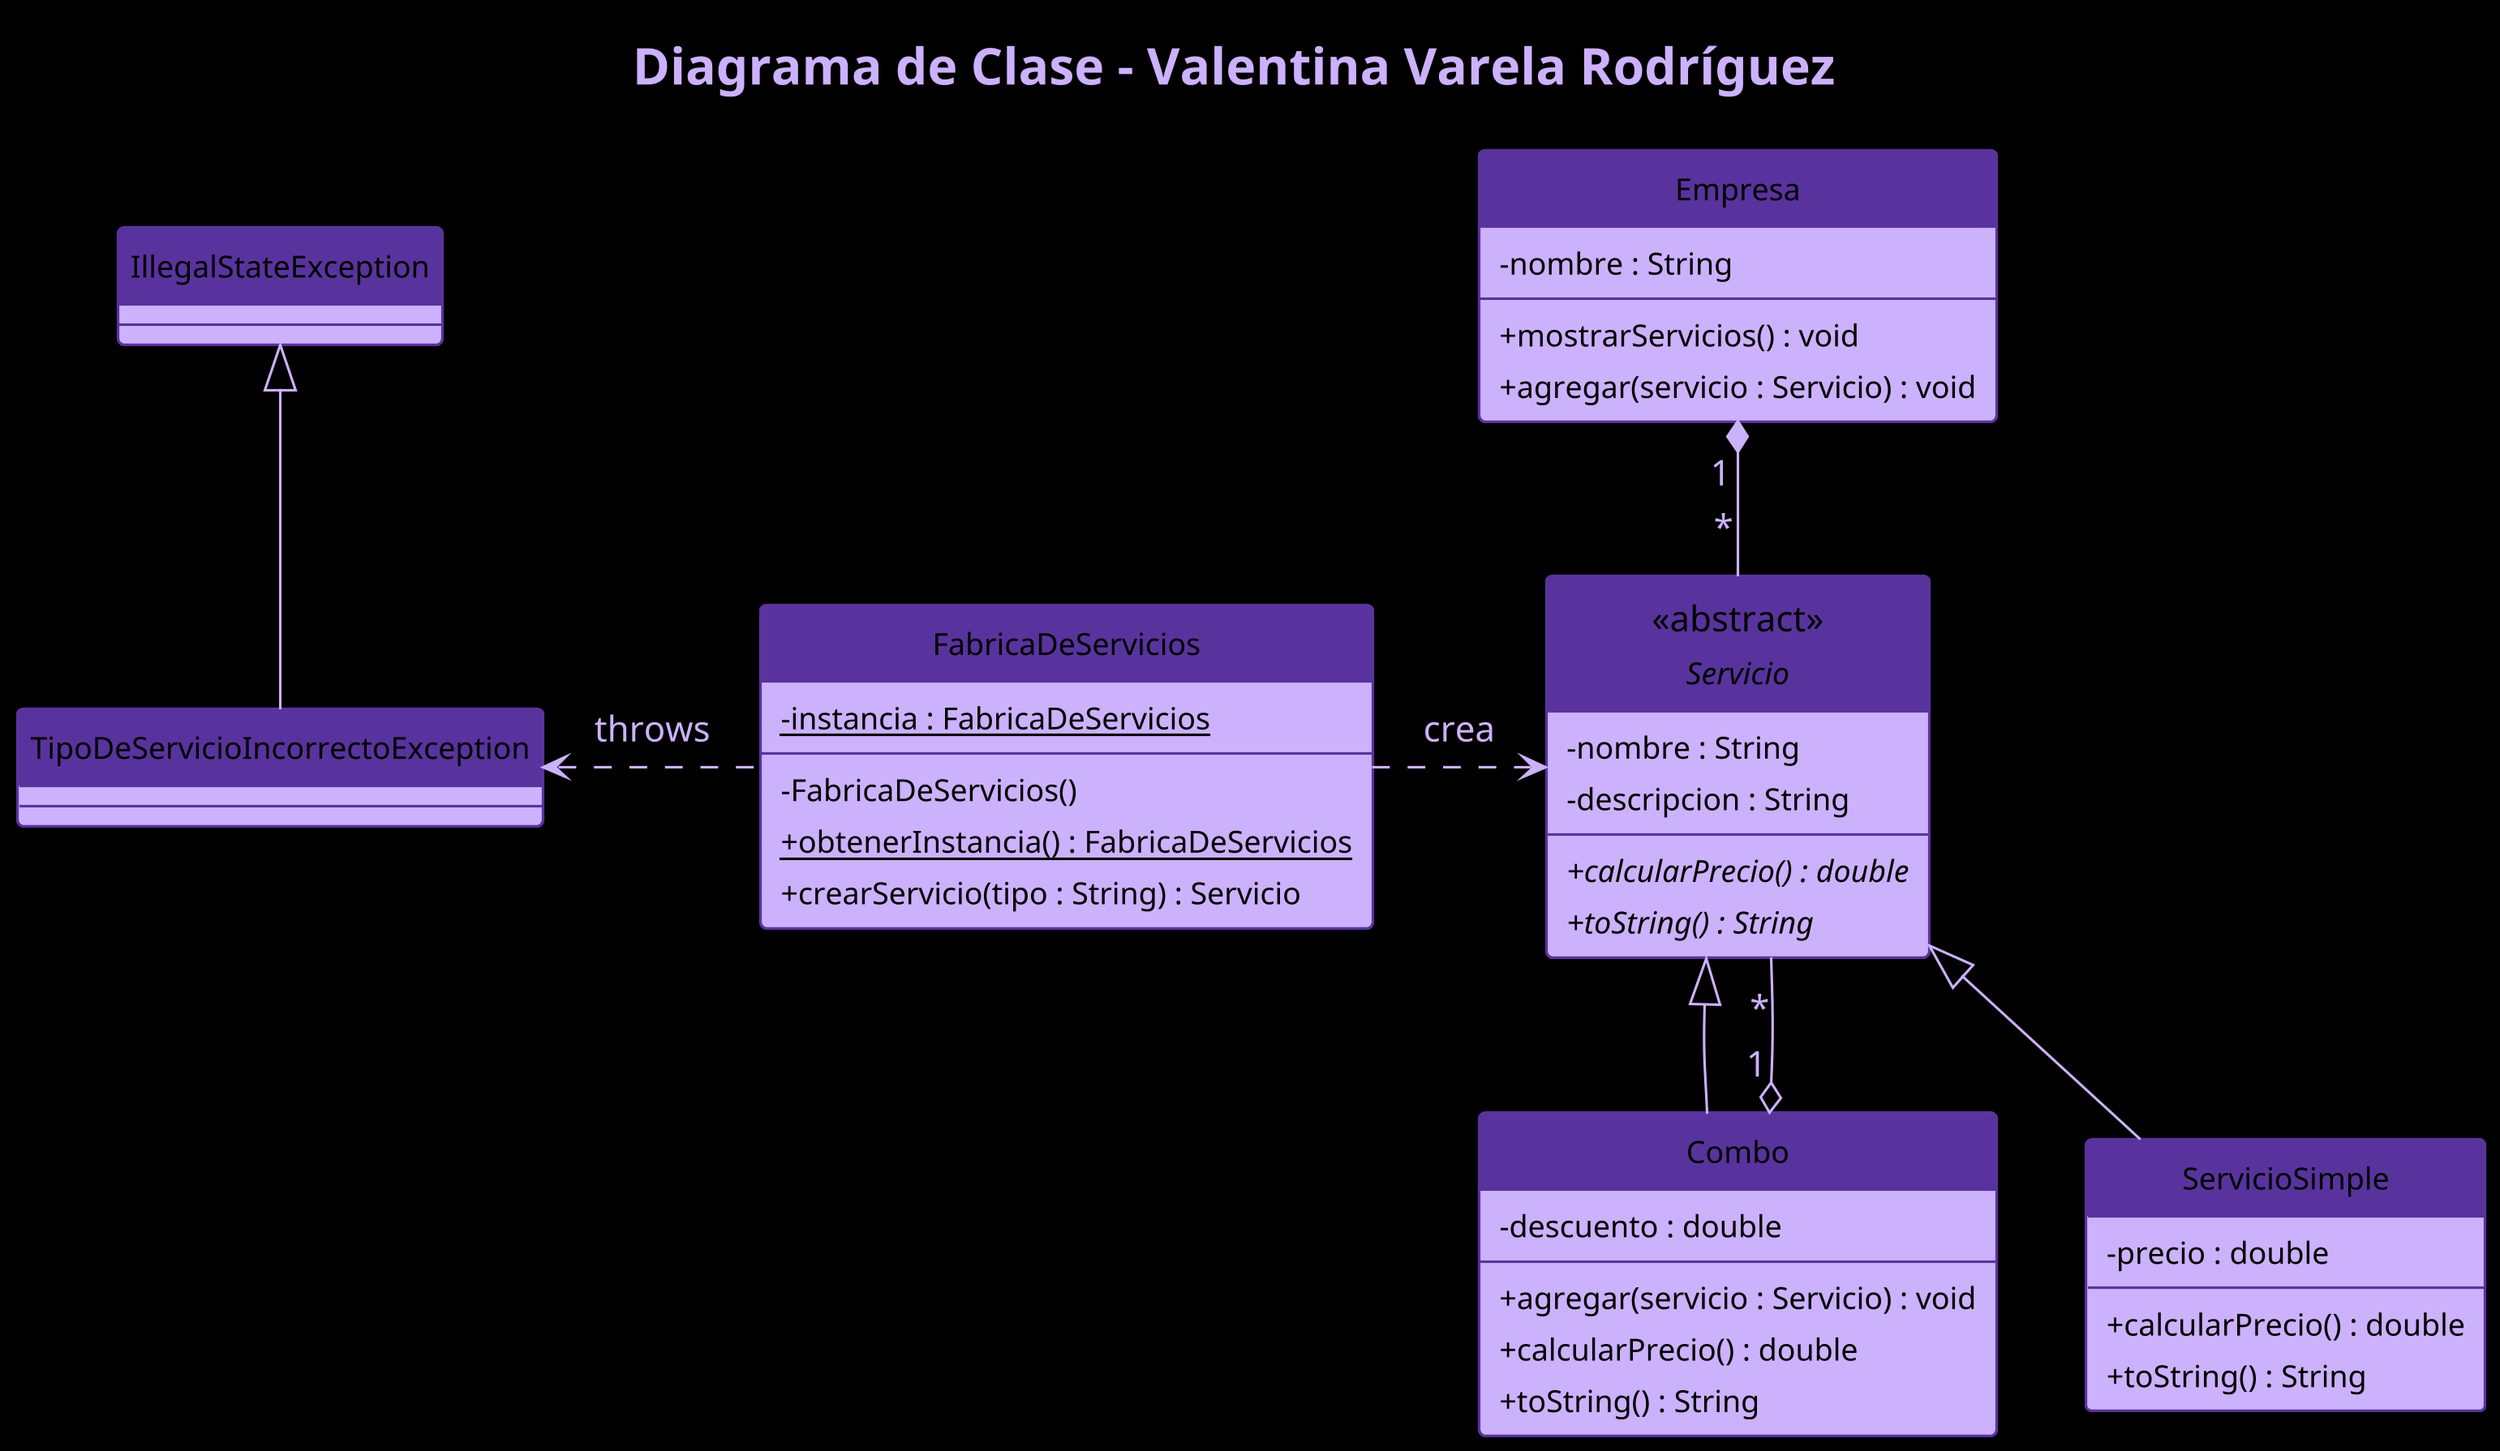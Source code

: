 @startuml diagrama-de-clase

!define DARK_PURPLE #59339D
!define LIGHT_PURPLE #CCB1FD

'General
hide circle
skinparam shadowing false
skinparam backgroundColor black
skinparam componentStyle uml2
skinparam dpi 300
skinparam RoundCorner 5
skinparam padding 2

'Default'
skinparam default {
  'Font Style
  FontColor Black
  FontName "Lucida Console"
  FontSize 12
  FontStyle plain
  MonospacedFontName "Lucida Console"
}

'Title (inherits from Default)
skinparam title {
  'Font Style (inherits from Default)
  FontSize 20
  FontColor LIGHT_PURPLE

  'Border Color
  BackgroundColor transparent
  BorderColor White
  BorderRoundCorner 0
  BorderThickness 0
}

'Arrow
skinparam arrow {
  'Font Style (inherits from Default)
  FontColor LIGHT_PURPLE
  FontSize 14

  'Color
  Color LIGHT_PURPLE
  LollipopColor Black
  Thickness 1
  MessageAlignment center
}

'Note
skinparam note {
  'Font Style
  FontColor Black
  FontSize 12
  FontStyle plain

  'Color
  BackgroundColor white
  BorderColor DARK_PURPLE
  BorderThickness 1
}

'Class
skinparam class {
  'Font Style (inherits from Default)
  FontSize 16
  StereotypeFontColor Black
  StereotypeFontSize 14
  StereotypeFontStyle plain

  'Color
  FontColor LIGHT_PURPLE
  BackgroundColor LIGHT_PURPLE
  HeaderBackgroundColor DARK_PURPLE
  BorderColor DARK_PURPLE
  BorderThickness 1

  'Attributions
  AttributeFontColor Black
  AttributeFontSize 12
  AttributeFontStyle plain
  AttributeIconSize 0
}

'Interface Class
skinparam interface {
  FontStyle italic
}

title Diagrama de Clase - Valentina Varela Rodríguez

abstract class Servicio<<abstract>> {
    - nombre : String
    - descripcion : String
    + {abstract} calcularPrecio() : double
    + {abstract} toString() : String
}

class Combo extends Servicio {
    - descuento : double
    + agregar(servicio : Servicio) : void
    + calcularPrecio() : double
    + toString() : String
}

class ServicioSimple extends Servicio {
    - precio : double
    + calcularPrecio() : double
    + toString() : String
}

class Empresa {
    - nombre : String
    + mostrarServicios() : void
    + agregar(servicio : Servicio) : void
}

class FabricaDeServicios {
    - {static} instancia : FabricaDeServicios
    - FabricaDeServicios()
    + {static} obtenerInstancia() : FabricaDeServicios
    + crearServicio(tipo : String) : Servicio
}

Combo "1" o-- "*" Servicio
Empresa "1" *-- "*" Servicio
FabricaDeServicios .> Servicio : crea
FabricaDeServicios .u> TipoDeServicioIncorrectoException : throws
TipoDeServicioIncorrectoException --u|> IllegalStateException

@enduml